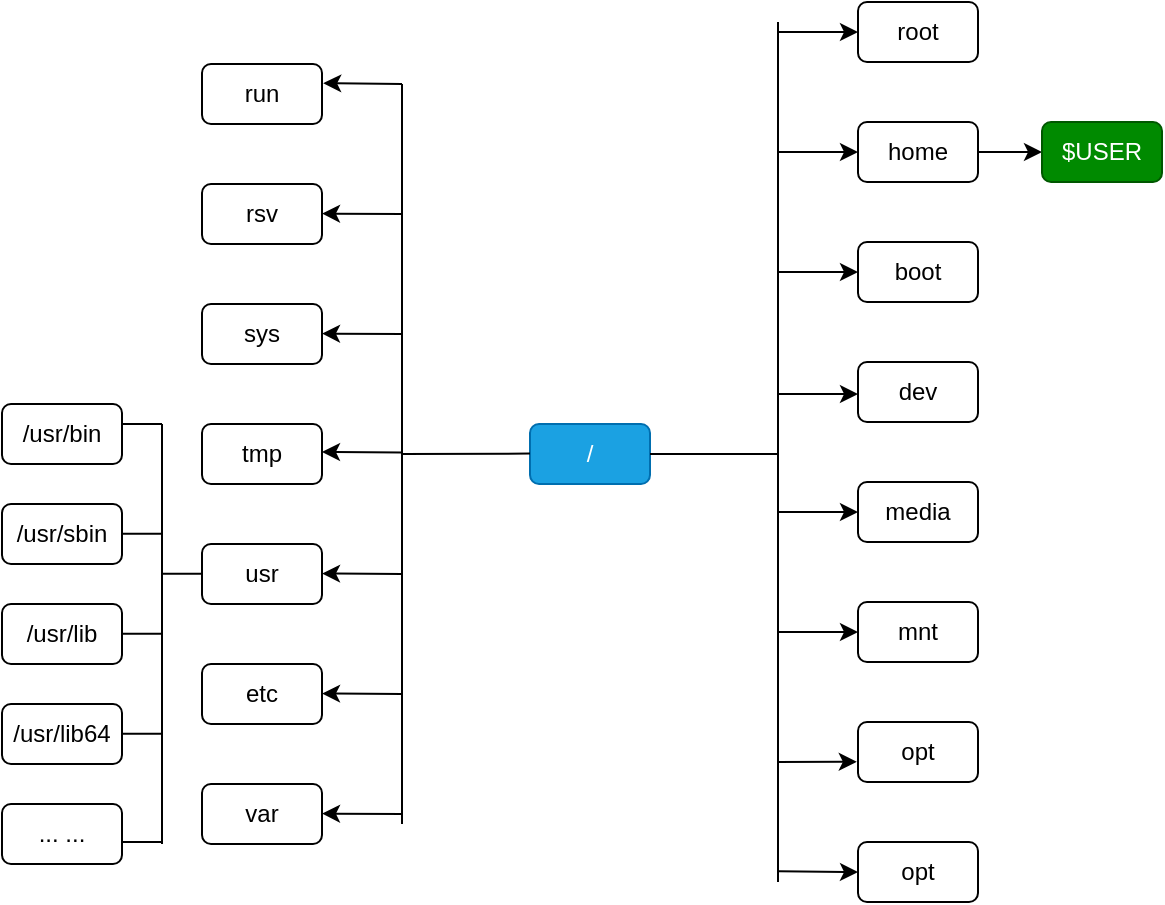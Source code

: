 <mxfile version="20.8.16" type="device"><diagram name="第 1 页" id="ipCVMdfevRAh-jXx_54Z"><mxGraphModel dx="987" dy="585" grid="1" gridSize="10" guides="1" tooltips="1" connect="1" arrows="1" fold="1" page="1" pageScale="1" pageWidth="827" pageHeight="1169" math="0" shadow="0"><root><mxCell id="0"/><mxCell id="1" parent="0"/><mxCell id="Rm94SQeV-rI0Q8ywX_n3-1" value="/" style="rounded=1;whiteSpace=wrap;html=1;fillColor=#1ba1e2;fontColor=#ffffff;strokeColor=#006EAF;" vertex="1" parent="1"><mxGeometry x="384" y="570" width="60" height="30" as="geometry"/></mxCell><mxCell id="Rm94SQeV-rI0Q8ywX_n3-2" value="run" style="rounded=1;whiteSpace=wrap;html=1;" vertex="1" parent="1"><mxGeometry x="220" y="390" width="60" height="30" as="geometry"/></mxCell><mxCell id="Rm94SQeV-rI0Q8ywX_n3-3" value="rsv" style="rounded=1;whiteSpace=wrap;html=1;" vertex="1" parent="1"><mxGeometry x="220" y="450" width="60" height="30" as="geometry"/></mxCell><mxCell id="Rm94SQeV-rI0Q8ywX_n3-4" value="sys" style="rounded=1;whiteSpace=wrap;html=1;" vertex="1" parent="1"><mxGeometry x="220" y="510" width="60" height="30" as="geometry"/></mxCell><mxCell id="Rm94SQeV-rI0Q8ywX_n3-5" value="tmp" style="rounded=1;whiteSpace=wrap;html=1;" vertex="1" parent="1"><mxGeometry x="220" y="570" width="60" height="30" as="geometry"/></mxCell><mxCell id="Rm94SQeV-rI0Q8ywX_n3-6" value="usr" style="rounded=1;whiteSpace=wrap;html=1;" vertex="1" parent="1"><mxGeometry x="220" y="630" width="60" height="30" as="geometry"/></mxCell><mxCell id="Rm94SQeV-rI0Q8ywX_n3-7" value="etc" style="rounded=1;whiteSpace=wrap;html=1;" vertex="1" parent="1"><mxGeometry x="220" y="690" width="60" height="30" as="geometry"/></mxCell><mxCell id="Rm94SQeV-rI0Q8ywX_n3-8" value="var" style="rounded=1;whiteSpace=wrap;html=1;" vertex="1" parent="1"><mxGeometry x="220" y="750" width="60" height="30" as="geometry"/></mxCell><mxCell id="Rm94SQeV-rI0Q8ywX_n3-10" value="" style="endArrow=none;html=1;rounded=0;" edge="1" parent="1"><mxGeometry width="50" height="50" relative="1" as="geometry"><mxPoint x="320" y="585" as="sourcePoint"/><mxPoint x="384" y="584.81" as="targetPoint"/></mxGeometry></mxCell><mxCell id="Rm94SQeV-rI0Q8ywX_n3-11" value="" style="endArrow=none;html=1;rounded=0;" edge="1" parent="1"><mxGeometry width="50" height="50" relative="1" as="geometry"><mxPoint x="320" y="770" as="sourcePoint"/><mxPoint x="320" y="400" as="targetPoint"/></mxGeometry></mxCell><mxCell id="Rm94SQeV-rI0Q8ywX_n3-13" value="" style="endArrow=classic;html=1;rounded=0;" edge="1" parent="1"><mxGeometry width="50" height="50" relative="1" as="geometry"><mxPoint x="320" y="765" as="sourcePoint"/><mxPoint x="280" y="764.81" as="targetPoint"/></mxGeometry></mxCell><mxCell id="Rm94SQeV-rI0Q8ywX_n3-15" value="" style="endArrow=classic;html=1;rounded=0;" edge="1" parent="1"><mxGeometry width="50" height="50" relative="1" as="geometry"><mxPoint x="320" y="704.95" as="sourcePoint"/><mxPoint x="280" y="704.76" as="targetPoint"/></mxGeometry></mxCell><mxCell id="Rm94SQeV-rI0Q8ywX_n3-16" value="" style="endArrow=classic;html=1;rounded=0;" edge="1" parent="1"><mxGeometry width="50" height="50" relative="1" as="geometry"><mxPoint x="320" y="644.95" as="sourcePoint"/><mxPoint x="280" y="644.76" as="targetPoint"/></mxGeometry></mxCell><mxCell id="Rm94SQeV-rI0Q8ywX_n3-17" value="" style="endArrow=classic;html=1;rounded=0;" edge="1" parent="1"><mxGeometry width="50" height="50" relative="1" as="geometry"><mxPoint x="320" y="584.19" as="sourcePoint"/><mxPoint x="280" y="584" as="targetPoint"/></mxGeometry></mxCell><mxCell id="Rm94SQeV-rI0Q8ywX_n3-18" value="" style="endArrow=classic;html=1;rounded=0;" edge="1" parent="1"><mxGeometry width="50" height="50" relative="1" as="geometry"><mxPoint x="320" y="464.99" as="sourcePoint"/><mxPoint x="280" y="464.8" as="targetPoint"/></mxGeometry></mxCell><mxCell id="Rm94SQeV-rI0Q8ywX_n3-19" value="" style="endArrow=classic;html=1;rounded=0;" edge="1" parent="1"><mxGeometry width="50" height="50" relative="1" as="geometry"><mxPoint x="320" y="524.99" as="sourcePoint"/><mxPoint x="280" y="524.8" as="targetPoint"/></mxGeometry></mxCell><mxCell id="Rm94SQeV-rI0Q8ywX_n3-20" value="" style="endArrow=classic;html=1;rounded=0;entryX=1.01;entryY=0.32;entryDx=0;entryDy=0;entryPerimeter=0;" edge="1" parent="1" target="Rm94SQeV-rI0Q8ywX_n3-2"><mxGeometry width="50" height="50" relative="1" as="geometry"><mxPoint x="320" y="400" as="sourcePoint"/><mxPoint x="280" y="390" as="targetPoint"/></mxGeometry></mxCell><mxCell id="Rm94SQeV-rI0Q8ywX_n3-32" value="" style="endArrow=none;html=1;rounded=0;" edge="1" parent="1"><mxGeometry width="50" height="50" relative="1" as="geometry"><mxPoint x="508" y="585" as="sourcePoint"/><mxPoint x="444" y="585" as="targetPoint"/></mxGeometry></mxCell><mxCell id="Rm94SQeV-rI0Q8ywX_n3-33" value="" style="endArrow=none;html=1;rounded=0;" edge="1" parent="1"><mxGeometry width="50" height="50" relative="1" as="geometry"><mxPoint x="508" y="369" as="sourcePoint"/><mxPoint x="508" y="799" as="targetPoint"/></mxGeometry></mxCell><mxCell id="Rm94SQeV-rI0Q8ywX_n3-34" value="" style="endArrow=classic;html=1;rounded=0;" edge="1" parent="1"><mxGeometry width="50" height="50" relative="1" as="geometry"><mxPoint x="508" y="374" as="sourcePoint"/><mxPoint x="548" y="374" as="targetPoint"/></mxGeometry></mxCell><mxCell id="Rm94SQeV-rI0Q8ywX_n3-35" value="" style="endArrow=classic;html=1;rounded=0;" edge="1" parent="1"><mxGeometry width="50" height="50" relative="1" as="geometry"><mxPoint x="508" y="434" as="sourcePoint"/><mxPoint x="548" y="434" as="targetPoint"/></mxGeometry></mxCell><mxCell id="Rm94SQeV-rI0Q8ywX_n3-36" value="" style="endArrow=classic;html=1;rounded=0;" edge="1" parent="1"><mxGeometry width="50" height="50" relative="1" as="geometry"><mxPoint x="508" y="494" as="sourcePoint"/><mxPoint x="548" y="494" as="targetPoint"/></mxGeometry></mxCell><mxCell id="Rm94SQeV-rI0Q8ywX_n3-37" value="" style="endArrow=classic;html=1;rounded=0;" edge="1" parent="1"><mxGeometry width="50" height="50" relative="1" as="geometry"><mxPoint x="508" y="555" as="sourcePoint"/><mxPoint x="548" y="555" as="targetPoint"/></mxGeometry></mxCell><mxCell id="Rm94SQeV-rI0Q8ywX_n3-38" value="" style="endArrow=classic;html=1;rounded=0;" edge="1" parent="1"><mxGeometry width="50" height="50" relative="1" as="geometry"><mxPoint x="508" y="674" as="sourcePoint"/><mxPoint x="548" y="674" as="targetPoint"/></mxGeometry></mxCell><mxCell id="Rm94SQeV-rI0Q8ywX_n3-39" value="" style="endArrow=classic;html=1;rounded=0;" edge="1" parent="1"><mxGeometry width="50" height="50" relative="1" as="geometry"><mxPoint x="508" y="614" as="sourcePoint"/><mxPoint x="548" y="614" as="targetPoint"/></mxGeometry></mxCell><mxCell id="Rm94SQeV-rI0Q8ywX_n3-40" value="" style="endArrow=classic;html=1;rounded=0;entryX=-0.01;entryY=0.663;entryDx=0;entryDy=0;entryPerimeter=0;" edge="1" parent="1" target="Rm94SQeV-rI0Q8ywX_n3-31"><mxGeometry width="50" height="50" relative="1" as="geometry"><mxPoint x="508" y="739" as="sourcePoint"/><mxPoint x="540" y="739" as="targetPoint"/></mxGeometry></mxCell><mxCell id="Rm94SQeV-rI0Q8ywX_n3-25" value="root" style="rounded=1;whiteSpace=wrap;html=1;rotation=-360;" vertex="1" parent="1"><mxGeometry x="548" y="359" width="60" height="30" as="geometry"/></mxCell><mxCell id="Rm94SQeV-rI0Q8ywX_n3-47" value="" style="edgeStyle=orthogonalEdgeStyle;rounded=0;orthogonalLoop=1;jettySize=auto;html=1;" edge="1" parent="1" source="Rm94SQeV-rI0Q8ywX_n3-26" target="Rm94SQeV-rI0Q8ywX_n3-46"><mxGeometry relative="1" as="geometry"/></mxCell><mxCell id="Rm94SQeV-rI0Q8ywX_n3-26" value="home" style="rounded=1;whiteSpace=wrap;html=1;rotation=-360;" vertex="1" parent="1"><mxGeometry x="548" y="419" width="60" height="30" as="geometry"/></mxCell><mxCell id="Rm94SQeV-rI0Q8ywX_n3-27" value="boot" style="rounded=1;whiteSpace=wrap;html=1;rotation=-360;" vertex="1" parent="1"><mxGeometry x="548" y="479" width="60" height="30" as="geometry"/></mxCell><mxCell id="Rm94SQeV-rI0Q8ywX_n3-28" value="dev" style="rounded=1;whiteSpace=wrap;html=1;rotation=-360;" vertex="1" parent="1"><mxGeometry x="548" y="539" width="60" height="30" as="geometry"/></mxCell><mxCell id="Rm94SQeV-rI0Q8ywX_n3-29" value="media" style="rounded=1;whiteSpace=wrap;html=1;rotation=-360;" vertex="1" parent="1"><mxGeometry x="548" y="599" width="60" height="30" as="geometry"/></mxCell><mxCell id="Rm94SQeV-rI0Q8ywX_n3-30" value="mnt" style="rounded=1;whiteSpace=wrap;html=1;rotation=-360;" vertex="1" parent="1"><mxGeometry x="548" y="659" width="60" height="30" as="geometry"/></mxCell><mxCell id="Rm94SQeV-rI0Q8ywX_n3-31" value="opt" style="rounded=1;whiteSpace=wrap;html=1;rotation=-360;" vertex="1" parent="1"><mxGeometry x="548" y="719" width="60" height="30" as="geometry"/></mxCell><mxCell id="Rm94SQeV-rI0Q8ywX_n3-43" value="opt" style="rounded=1;whiteSpace=wrap;html=1;rotation=-360;" vertex="1" parent="1"><mxGeometry x="548" y="779" width="60" height="30" as="geometry"/></mxCell><mxCell id="Rm94SQeV-rI0Q8ywX_n3-44" value="" style="endArrow=classic;html=1;rounded=0;entryX=-0.007;entryY=0.68;entryDx=0;entryDy=0;entryPerimeter=0;" edge="1" parent="1"><mxGeometry width="50" height="50" relative="1" as="geometry"><mxPoint x="508.42" y="793.66" as="sourcePoint"/><mxPoint x="548.0" y="794.06" as="targetPoint"/></mxGeometry></mxCell><mxCell id="Rm94SQeV-rI0Q8ywX_n3-46" value="$USER" style="rounded=1;whiteSpace=wrap;html=1;rotation=-360;fillColor=#008a00;fontColor=#ffffff;strokeColor=#005700;" vertex="1" parent="1"><mxGeometry x="640" y="419" width="60" height="30" as="geometry"/></mxCell><mxCell id="Rm94SQeV-rI0Q8ywX_n3-56" value="/usr/bin" style="rounded=1;whiteSpace=wrap;html=1;" vertex="1" parent="1"><mxGeometry x="120" y="560" width="60" height="30" as="geometry"/></mxCell><mxCell id="Rm94SQeV-rI0Q8ywX_n3-57" value="/usr/sbin" style="rounded=1;whiteSpace=wrap;html=1;" vertex="1" parent="1"><mxGeometry x="120" y="610" width="60" height="30" as="geometry"/></mxCell><mxCell id="Rm94SQeV-rI0Q8ywX_n3-58" value="/usr/lib" style="rounded=1;whiteSpace=wrap;html=1;" vertex="1" parent="1"><mxGeometry x="120" y="660" width="60" height="30" as="geometry"/></mxCell><mxCell id="Rm94SQeV-rI0Q8ywX_n3-59" value="/usr/lib64" style="rounded=1;whiteSpace=wrap;html=1;" vertex="1" parent="1"><mxGeometry x="120" y="710" width="60" height="30" as="geometry"/></mxCell><mxCell id="Rm94SQeV-rI0Q8ywX_n3-60" value="... ..." style="rounded=1;whiteSpace=wrap;html=1;" vertex="1" parent="1"><mxGeometry x="120" y="760" width="60" height="30" as="geometry"/></mxCell><mxCell id="Rm94SQeV-rI0Q8ywX_n3-62" value="" style="endArrow=none;html=1;rounded=0;" edge="1" parent="1"><mxGeometry width="50" height="50" relative="1" as="geometry"><mxPoint x="200" y="644.9" as="sourcePoint"/><mxPoint x="220" y="644.9" as="targetPoint"/></mxGeometry></mxCell><mxCell id="Rm94SQeV-rI0Q8ywX_n3-63" value="" style="endArrow=none;html=1;rounded=0;" edge="1" parent="1"><mxGeometry width="50" height="50" relative="1" as="geometry"><mxPoint x="200" y="780" as="sourcePoint"/><mxPoint x="200" y="570" as="targetPoint"/></mxGeometry></mxCell><mxCell id="Rm94SQeV-rI0Q8ywX_n3-64" value="" style="endArrow=none;html=1;rounded=0;" edge="1" parent="1"><mxGeometry width="50" height="50" relative="1" as="geometry"><mxPoint x="180" y="570" as="sourcePoint"/><mxPoint x="200" y="570" as="targetPoint"/></mxGeometry></mxCell><mxCell id="Rm94SQeV-rI0Q8ywX_n3-65" value="" style="endArrow=none;html=1;rounded=0;" edge="1" parent="1"><mxGeometry width="50" height="50" relative="1" as="geometry"><mxPoint x="180" y="624.9" as="sourcePoint"/><mxPoint x="200" y="624.9" as="targetPoint"/></mxGeometry></mxCell><mxCell id="Rm94SQeV-rI0Q8ywX_n3-66" value="" style="endArrow=none;html=1;rounded=0;" edge="1" parent="1"><mxGeometry width="50" height="50" relative="1" as="geometry"><mxPoint x="180" y="674.86" as="sourcePoint"/><mxPoint x="200" y="674.86" as="targetPoint"/></mxGeometry></mxCell><mxCell id="Rm94SQeV-rI0Q8ywX_n3-67" value="" style="endArrow=none;html=1;rounded=0;" edge="1" parent="1"><mxGeometry width="50" height="50" relative="1" as="geometry"><mxPoint x="180" y="724.86" as="sourcePoint"/><mxPoint x="200" y="724.86" as="targetPoint"/></mxGeometry></mxCell><mxCell id="Rm94SQeV-rI0Q8ywX_n3-68" value="" style="endArrow=none;html=1;rounded=0;" edge="1" parent="1"><mxGeometry width="50" height="50" relative="1" as="geometry"><mxPoint x="180" y="779.0" as="sourcePoint"/><mxPoint x="200" y="779.0" as="targetPoint"/></mxGeometry></mxCell></root></mxGraphModel></diagram></mxfile>